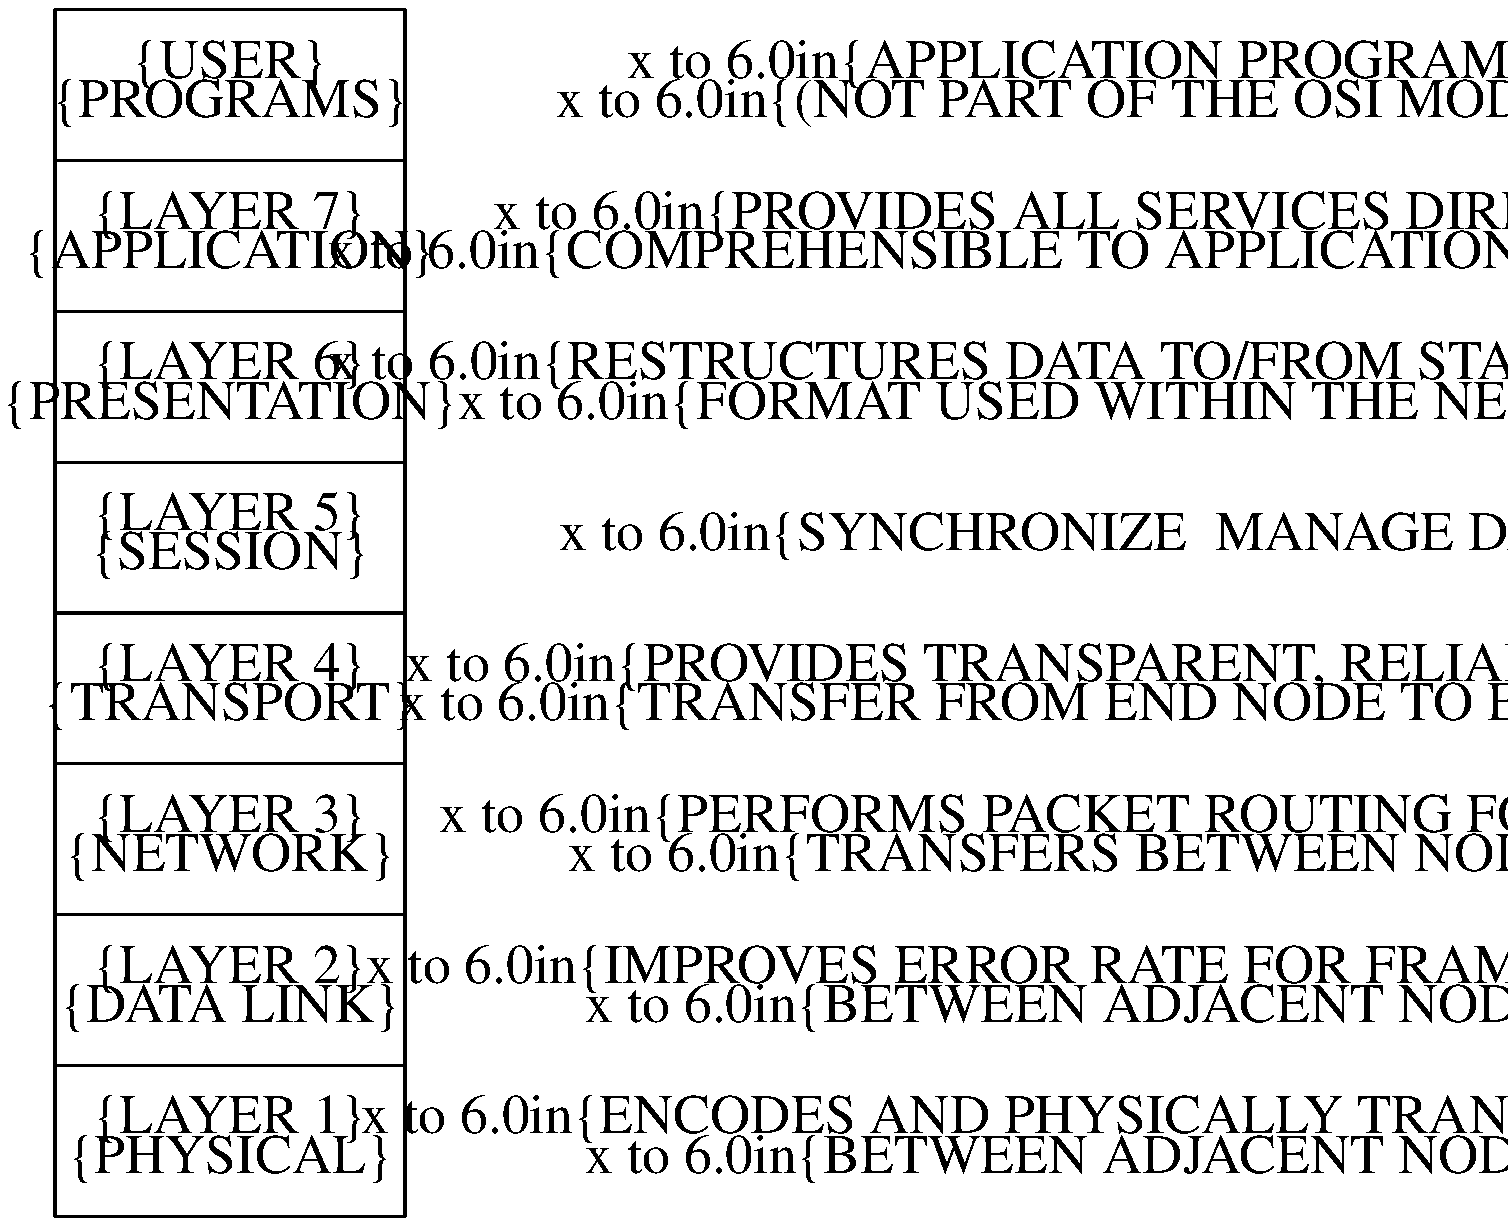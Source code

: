 .PS
.ps 20
	boxht = .754; boxwid = 1.75
UPRG:	box
	move from UPRG.w up .015
	line invisible right 1.75 "{USER}" " "
	move from UPRG.w down .015
	line invisible right 1.75 " " "{PROGRAMS}"
APP:	box with .n at UPRG.s
	move from APP.w up .015
	line invisible right 1.75 "{LAYER 7}" " "
	move from APP.w down .015
	line invisible right 1.75 " " "{APPLICATION}"
PRES:	box with .n at APP.s
	move from PRES.w up .015
	line invisible right 1.75 "{LAYER 6}" " "
	move from PRES.w down .015
	line invisible right 1.75 " " "{PRESENTATION}"
SESS:	box with .n at PRES.s
	move from SESS.w up .015
	line invisible right 1.75 "{LAYER 5}" " "
	move from SESS.w down .015
	line invisible right 1.75 " " "{SESSION}"
TRANS:	box with .n at SESS.s
	move from TRANS.w up .015
	line invisible right 1.75 "{LAYER 4}" " "
	move from TRANS.w down .015
	line invisible right 1.75 " " "{TRANSPORT}"
NET:	box with .n at TRANS.s
	move from NET.w up .015
	line invisible right 1.75 "{LAYER 3}" " "
	move from NET.w down .015
	line invisible right 1.75 " " "{NETWORK}"
DL:	box with .n at NET.s
	move from DL.w up .015
	line invisible right 1.75 "{LAYER 2}" " "
	move from DL.w down .015
	line invisible right 1.75 " " "{DATA LINK}"
PHY:	box with .n at DL.s
	move from PHY.w up .015
	line invisible right 1.75 "{LAYER 1}" " "
	move from PHY.w down .015
	line invisible right 1.75 " " "{PHYSICAL}"
#
#
	boxwid = 6.0
	move from UPRG.e right .5; X1: Here
	move from X1 up .015
	line invis right 6.0 "\hbox to 6.0in{APPLICATION PROGRAMS\hfil}" " "
	move from X1 down .015
	line invis right 6.0 " " "\hbox to 6.0in{(NOT PART OF THE OSI MODEL)\hfil}"
	move from APP.e right .5; X2: Here
	move from X2 up .015
	line invis right 6.0 "\hbox to 6.0in{PROVIDES ALL SERVICES DIRECTLY\hfil}" " "
	move from X2 down .015
	line invis right 6.0 " " "\hbox to 6.0in{COMPREHENSIBLE TO APPLICATION PROGRAMS\hfil}"
	move from PRES.e right .5; X3: Here
	move from X3 up .015
	line invis right 6.0 "\hbox to 6.0in{RESTRUCTURES DATA TO/FROM STANDARDIZED\hfil}" " "
	move from X3 down .015
	line invis right 6.0 " " "\hbox to 6.0in{FORMAT USED WITHIN THE NETWORK\hfil}"
	move from SESS.e right .5; X4: Here
	line invis from X4 right 6.0 "\hbox to 6.0in{SYNCHRONIZE \& MANAGE DATA\hfil}"
	move from TRANS.e right .5; X5: Here
	move from X5 up .015
	line invis right 6.0 "\hbox to 6.0in{PROVIDES TRANSPARENT, RELIABLE DATA\hfil}" " "
	move from X5 down .015
	line invis right 6.0 " " "\hbox to 6.0in{TRANSFER FROM END NODE TO END NODE\hfil}"
	move from NET.e right .5; X6: Here
	move from X6 up .015
	line invis right 6.0 "\hbox to 6.0in{PERFORMS PACKET ROUTING FOR DATA\hfil}" " "
	move from X6 down .015
	line invis right 6.0 " " "\hbox to 6.0in{TRANSFERS BETWEEN NODES\hfil}"
	move from DL.e right .5; X7: Here
	move from X7 up .015
	line invis right 6.0 "\hbox to 6.0in{IMPROVES ERROR RATE FOR FRAMES MOVED\hfil}" " "
	move from X7 down .015
XA:	line invis right 6.0 " " "\hbox to 6.0in{BETWEEN ADJACENT NODES\hfil}"
	move from PHY.e right .5; X8: Here
	move from X8 up .015
	line invis right 6.0 "\hbox to 6.0in{ENCODES AND PHYSICALLY TRANSFERS BITS\hfil}" " "
	move from X8 down .015
	line invis right 6.0 " " "\hbox to 6.0in{BETWEEN ADJACENT NODES\hfil}"
.ps 1
	move from XA.e left .75; XA1: Here
	line dotted from XA1 right .001
.PE
